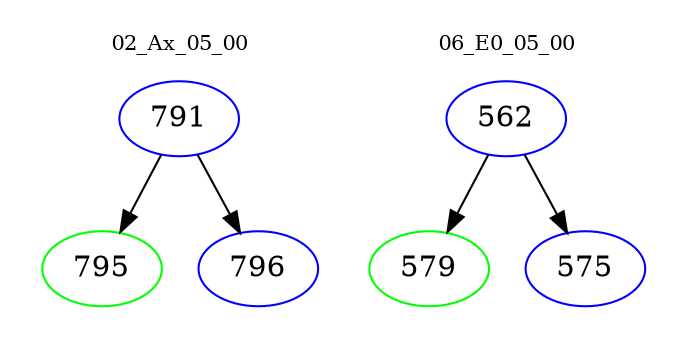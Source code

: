 digraph{
subgraph cluster_0 {
color = white
label = "02_Ax_05_00";
fontsize=10;
T0_791 [label="791", color="blue"]
T0_791 -> T0_795 [color="black"]
T0_795 [label="795", color="green"]
T0_791 -> T0_796 [color="black"]
T0_796 [label="796", color="blue"]
}
subgraph cluster_1 {
color = white
label = "06_E0_05_00";
fontsize=10;
T1_562 [label="562", color="blue"]
T1_562 -> T1_579 [color="black"]
T1_579 [label="579", color="green"]
T1_562 -> T1_575 [color="black"]
T1_575 [label="575", color="blue"]
}
}
